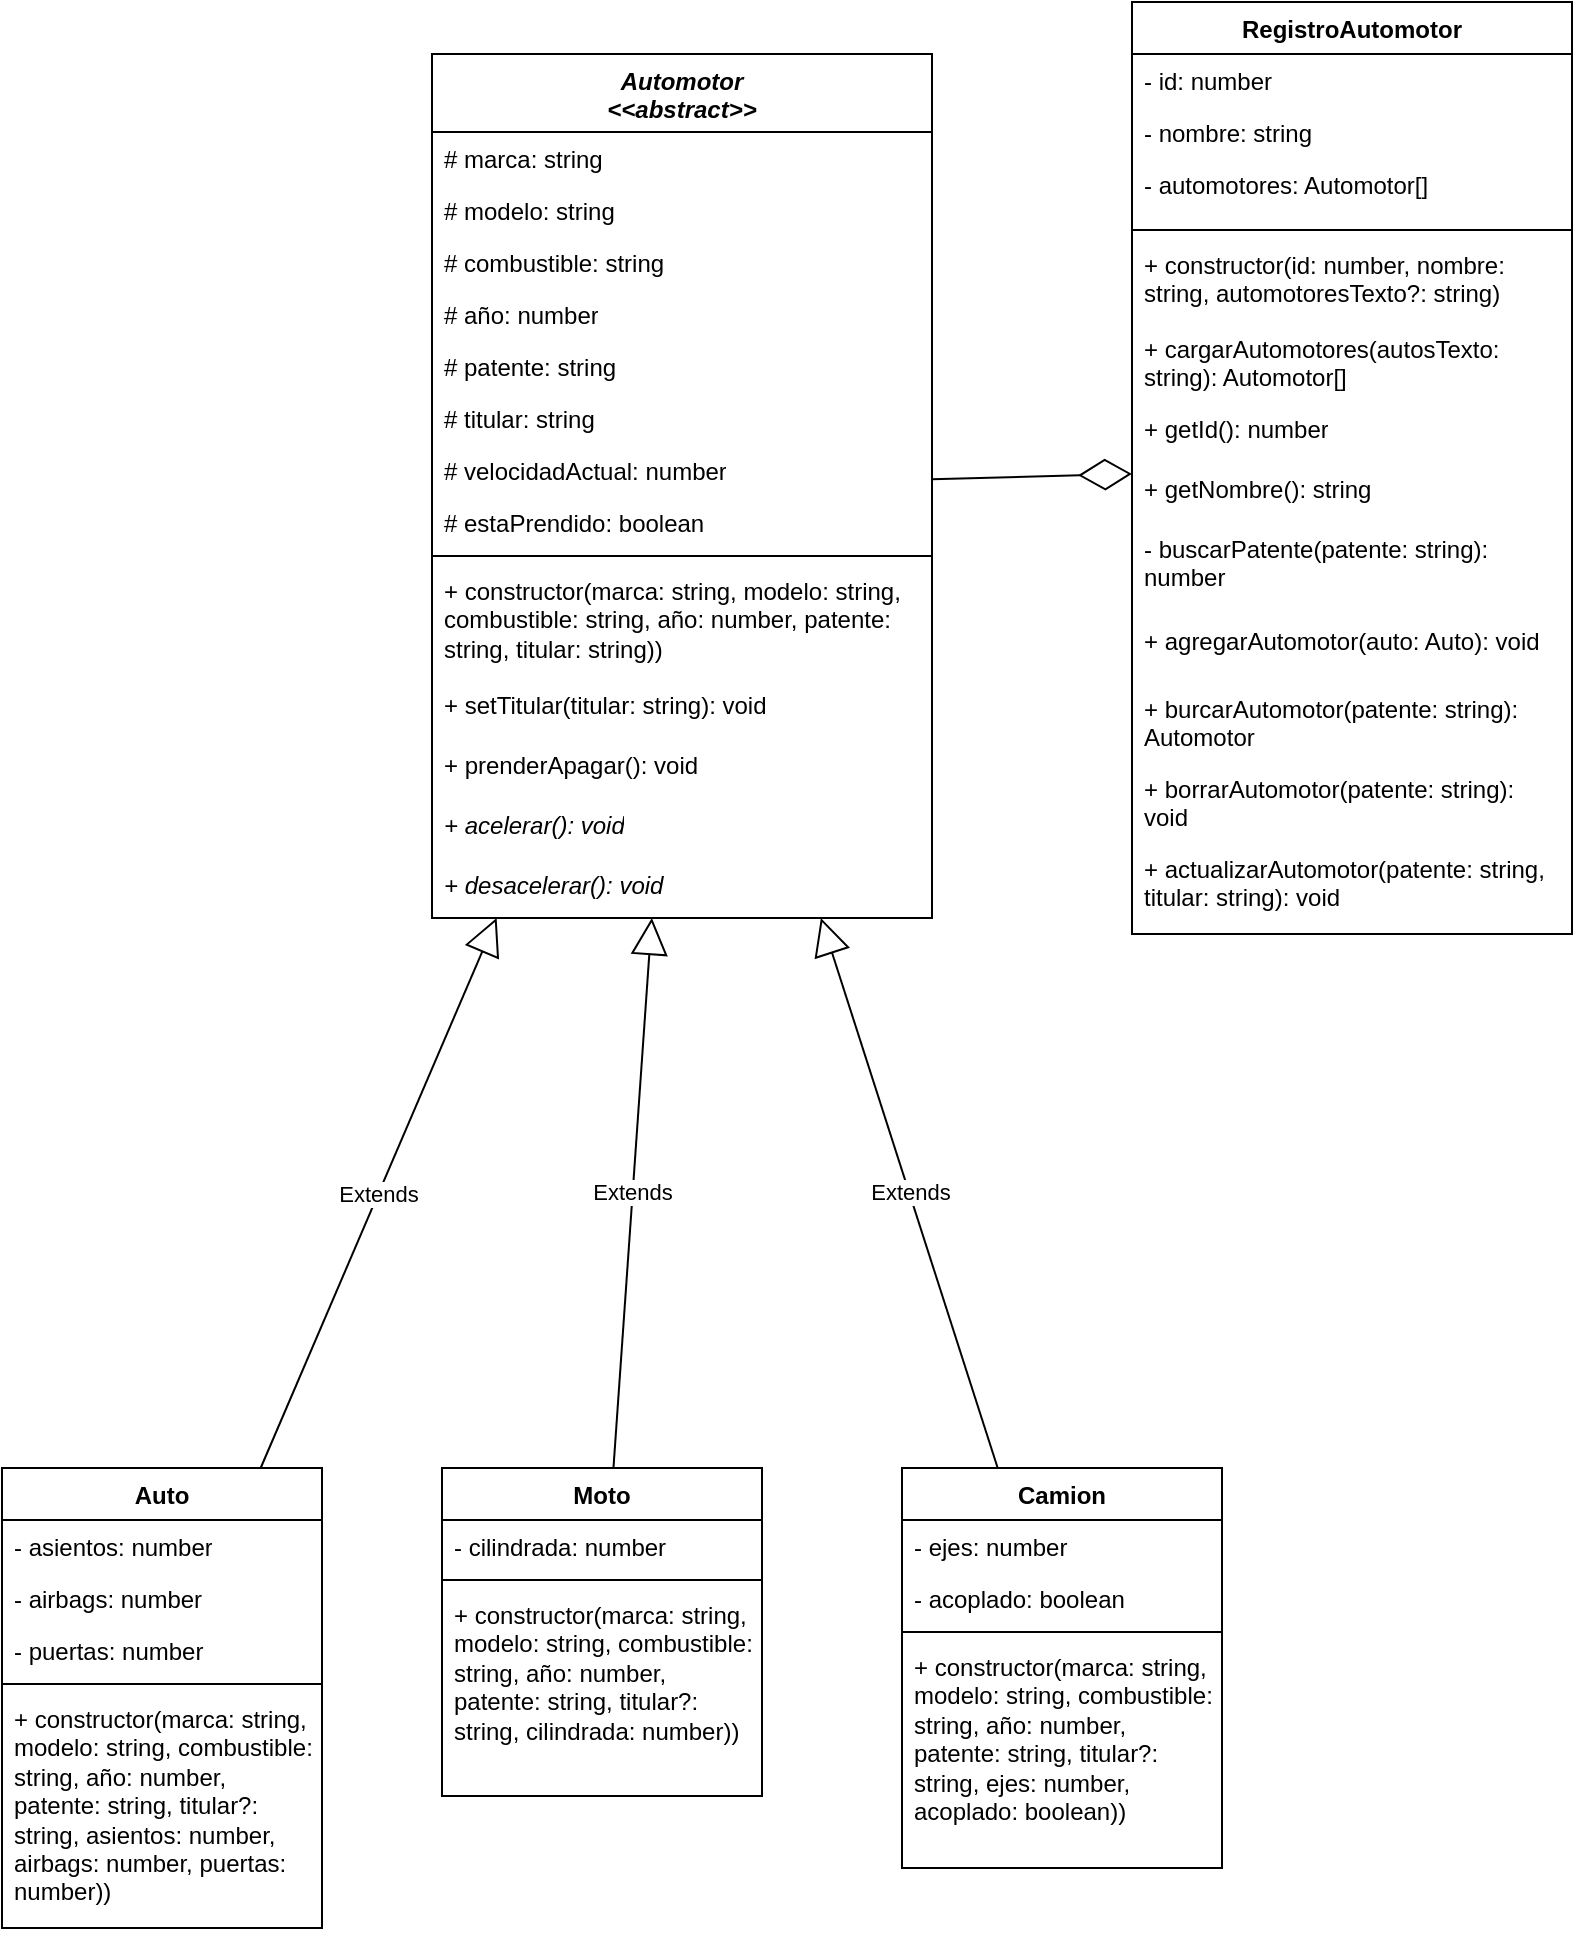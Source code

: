 <mxfile version="11.1.1" type="device"><diagram id="yoMpDMCcUmjJN4zVUWrQ" name="Page-1"><mxGraphModel dx="638" dy="645" grid="1" gridSize="10" guides="1" tooltips="1" connect="1" arrows="1" fold="1" page="1" pageScale="1" pageWidth="827" pageHeight="1169" math="0" shadow="0"><root><mxCell id="0"/><mxCell id="1" parent="0"/><mxCell id="R3fQeO5sOxD5xzXBB9im-1" value="Auto" style="swimlane;fontStyle=1;align=center;verticalAlign=top;childLayout=stackLayout;horizontal=1;startSize=26;horizontalStack=0;resizeParent=1;resizeParentMax=0;resizeLast=0;collapsible=1;marginBottom=0;whiteSpace=wrap;" parent="1" vertex="1"><mxGeometry x="15" y="750" width="160" height="230" as="geometry"/></mxCell><mxCell id="R3fQeO5sOxD5xzXBB9im-2" value="- asientos: number" style="text;strokeColor=none;fillColor=none;align=left;verticalAlign=top;spacingLeft=4;spacingRight=4;overflow=hidden;rotatable=0;points=[[0,0.5],[1,0.5]];portConstraint=eastwest;whiteSpace=wrap;" parent="R3fQeO5sOxD5xzXBB9im-1" vertex="1"><mxGeometry y="26" width="160" height="26" as="geometry"/></mxCell><mxCell id="R3fQeO5sOxD5xzXBB9im-41" value="- airbags: number" style="text;strokeColor=none;fillColor=none;align=left;verticalAlign=top;spacingLeft=4;spacingRight=4;overflow=hidden;rotatable=0;points=[[0,0.5],[1,0.5]];portConstraint=eastwest;whiteSpace=wrap;" parent="R3fQeO5sOxD5xzXBB9im-1" vertex="1"><mxGeometry y="52" width="160" height="26" as="geometry"/></mxCell><mxCell id="R3fQeO5sOxD5xzXBB9im-15" value="- puertas: number" style="text;strokeColor=none;fillColor=none;align=left;verticalAlign=top;spacingLeft=4;spacingRight=4;overflow=hidden;rotatable=0;points=[[0,0.5],[1,0.5]];portConstraint=eastwest;whiteSpace=wrap;" parent="R3fQeO5sOxD5xzXBB9im-1" vertex="1"><mxGeometry y="78" width="160" height="26" as="geometry"/></mxCell><mxCell id="R3fQeO5sOxD5xzXBB9im-3" value="" style="line;strokeWidth=1;fillColor=none;align=left;verticalAlign=middle;spacingTop=-1;spacingLeft=3;spacingRight=3;rotatable=0;labelPosition=right;points=[];portConstraint=eastwest;whiteSpace=wrap;" parent="R3fQeO5sOxD5xzXBB9im-1" vertex="1"><mxGeometry y="104" width="160" height="8" as="geometry"/></mxCell><mxCell id="R3fQeO5sOxD5xzXBB9im-17" value="+ constructor(marca: string, modelo: string, combustible: string, año: number, patente: string, titular?: string, asientos: number, airbags: number, puertas: number))" style="text;strokeColor=none;fillColor=none;align=left;verticalAlign=top;spacingLeft=4;spacingRight=4;overflow=hidden;rotatable=0;points=[[0,0.5],[1,0.5]];portConstraint=eastwest;whiteSpace=wrap;" parent="R3fQeO5sOxD5xzXBB9im-1" vertex="1"><mxGeometry y="112" width="160" height="118" as="geometry"/></mxCell><mxCell id="R3fQeO5sOxD5xzXBB9im-18" value="Moto" style="swimlane;fontStyle=1;align=center;verticalAlign=top;childLayout=stackLayout;horizontal=1;startSize=26;horizontalStack=0;resizeParent=1;resizeParentMax=0;resizeLast=0;collapsible=1;marginBottom=0;whiteSpace=wrap;" parent="1" vertex="1"><mxGeometry x="235" y="750" width="160" height="164" as="geometry"/></mxCell><mxCell id="R3fQeO5sOxD5xzXBB9im-19" value="- cilindrada: number" style="text;strokeColor=none;fillColor=none;align=left;verticalAlign=top;spacingLeft=4;spacingRight=4;overflow=hidden;rotatable=0;points=[[0,0.5],[1,0.5]];portConstraint=eastwest;whiteSpace=wrap;" parent="R3fQeO5sOxD5xzXBB9im-18" vertex="1"><mxGeometry y="26" width="160" height="26" as="geometry"/></mxCell><mxCell id="R3fQeO5sOxD5xzXBB9im-21" value="" style="line;strokeWidth=1;fillColor=none;align=left;verticalAlign=middle;spacingTop=-1;spacingLeft=3;spacingRight=3;rotatable=0;labelPosition=right;points=[];portConstraint=eastwest;whiteSpace=wrap;" parent="R3fQeO5sOxD5xzXBB9im-18" vertex="1"><mxGeometry y="52" width="160" height="8" as="geometry"/></mxCell><mxCell id="R3fQeO5sOxD5xzXBB9im-22" value="+ constructor(marca: string, modelo: string, combustible: string, año: number, patente: string, titular?: string, cilindrada: number))" style="text;strokeColor=none;fillColor=none;align=left;verticalAlign=top;spacingLeft=4;spacingRight=4;overflow=hidden;rotatable=0;points=[[0,0.5],[1,0.5]];portConstraint=eastwest;whiteSpace=wrap;" parent="R3fQeO5sOxD5xzXBB9im-18" vertex="1"><mxGeometry y="60" width="160" height="104" as="geometry"/></mxCell><mxCell id="R3fQeO5sOxD5xzXBB9im-25" value="Camion" style="swimlane;fontStyle=1;align=center;verticalAlign=top;childLayout=stackLayout;horizontal=1;startSize=26;horizontalStack=0;resizeParent=1;resizeParentMax=0;resizeLast=0;collapsible=1;marginBottom=0;whiteSpace=wrap;" parent="1" vertex="1"><mxGeometry x="465" y="750" width="160" height="200" as="geometry"/></mxCell><mxCell id="R3fQeO5sOxD5xzXBB9im-26" value="- ejes: number" style="text;strokeColor=none;fillColor=none;align=left;verticalAlign=top;spacingLeft=4;spacingRight=4;overflow=hidden;rotatable=0;points=[[0,0.5],[1,0.5]];portConstraint=eastwest;whiteSpace=wrap;" parent="R3fQeO5sOxD5xzXBB9im-25" vertex="1"><mxGeometry y="26" width="160" height="26" as="geometry"/></mxCell><mxCell id="R3fQeO5sOxD5xzXBB9im-31" value="- acoplado: boolean" style="text;strokeColor=none;fillColor=none;align=left;verticalAlign=top;spacingLeft=4;spacingRight=4;overflow=hidden;rotatable=0;points=[[0,0.5],[1,0.5]];portConstraint=eastwest;whiteSpace=wrap;" parent="R3fQeO5sOxD5xzXBB9im-25" vertex="1"><mxGeometry y="52" width="160" height="26" as="geometry"/></mxCell><mxCell id="R3fQeO5sOxD5xzXBB9im-27" value="" style="line;strokeWidth=1;fillColor=none;align=left;verticalAlign=middle;spacingTop=-1;spacingLeft=3;spacingRight=3;rotatable=0;labelPosition=right;points=[];portConstraint=eastwest;whiteSpace=wrap;" parent="R3fQeO5sOxD5xzXBB9im-25" vertex="1"><mxGeometry y="78" width="160" height="8" as="geometry"/></mxCell><mxCell id="R3fQeO5sOxD5xzXBB9im-28" value="+ constructor(marca: string, modelo: string, combustible: string, año: number, patente: string, titular?: string, ejes: number, acoplado: boolean))" style="text;strokeColor=none;fillColor=none;align=left;verticalAlign=top;spacingLeft=4;spacingRight=4;overflow=hidden;rotatable=0;points=[[0,0.5],[1,0.5]];portConstraint=eastwest;whiteSpace=wrap;" parent="R3fQeO5sOxD5xzXBB9im-25" vertex="1"><mxGeometry y="86" width="160" height="114" as="geometry"/></mxCell><mxCell id="R3fQeO5sOxD5xzXBB9im-5" value="Automotor&#10;&lt;&lt;abstract&gt;&gt;" style="swimlane;fontStyle=3;align=center;verticalAlign=top;childLayout=stackLayout;horizontal=1;startSize=39;horizontalStack=0;resizeParent=1;resizeParentMax=0;resizeLast=0;collapsible=1;marginBottom=0;whiteSpace=wrap;" parent="1" vertex="1"><mxGeometry x="230" y="43" width="250" height="432" as="geometry"/></mxCell><mxCell id="R3fQeO5sOxD5xzXBB9im-6" value="# marca: string" style="text;strokeColor=none;fillColor=none;align=left;verticalAlign=top;spacingLeft=4;spacingRight=4;overflow=hidden;rotatable=0;points=[[0,0.5],[1,0.5]];portConstraint=eastwest;whiteSpace=wrap;" parent="R3fQeO5sOxD5xzXBB9im-5" vertex="1"><mxGeometry y="39" width="250" height="26" as="geometry"/></mxCell><mxCell id="R3fQeO5sOxD5xzXBB9im-9" value="# modelo: string" style="text;strokeColor=none;fillColor=none;align=left;verticalAlign=top;spacingLeft=4;spacingRight=4;overflow=hidden;rotatable=0;points=[[0,0.5],[1,0.5]];portConstraint=eastwest;whiteSpace=wrap;" parent="R3fQeO5sOxD5xzXBB9im-5" vertex="1"><mxGeometry y="65" width="250" height="26" as="geometry"/></mxCell><mxCell id="R3fQeO5sOxD5xzXBB9im-10" value="# combustible: string" style="text;strokeColor=none;fillColor=none;align=left;verticalAlign=top;spacingLeft=4;spacingRight=4;overflow=hidden;rotatable=0;points=[[0,0.5],[1,0.5]];portConstraint=eastwest;whiteSpace=wrap;" parent="R3fQeO5sOxD5xzXBB9im-5" vertex="1"><mxGeometry y="91" width="250" height="26" as="geometry"/></mxCell><mxCell id="R3fQeO5sOxD5xzXBB9im-11" value="# año: number" style="text;strokeColor=none;fillColor=none;align=left;verticalAlign=top;spacingLeft=4;spacingRight=4;overflow=hidden;rotatable=0;points=[[0,0.5],[1,0.5]];portConstraint=eastwest;whiteSpace=wrap;" parent="R3fQeO5sOxD5xzXBB9im-5" vertex="1"><mxGeometry y="117" width="250" height="26" as="geometry"/></mxCell><mxCell id="R3fQeO5sOxD5xzXBB9im-12" value="# patente: string" style="text;strokeColor=none;fillColor=none;align=left;verticalAlign=top;spacingLeft=4;spacingRight=4;overflow=hidden;rotatable=0;points=[[0,0.5],[1,0.5]];portConstraint=eastwest;whiteSpace=wrap;" parent="R3fQeO5sOxD5xzXBB9im-5" vertex="1"><mxGeometry y="143" width="250" height="26" as="geometry"/></mxCell><mxCell id="R3fQeO5sOxD5xzXBB9im-49" value="# titular: string" style="text;strokeColor=none;fillColor=none;align=left;verticalAlign=top;spacingLeft=4;spacingRight=4;overflow=hidden;rotatable=0;points=[[0,0.5],[1,0.5]];portConstraint=eastwest;whiteSpace=wrap;" parent="R3fQeO5sOxD5xzXBB9im-5" vertex="1"><mxGeometry y="169" width="250" height="26" as="geometry"/></mxCell><mxCell id="snzqHpnYf6gnqIX58C7V-4" value="# velocidadActual: number" style="text;strokeColor=none;fillColor=none;align=left;verticalAlign=top;spacingLeft=4;spacingRight=4;overflow=hidden;rotatable=0;points=[[0,0.5],[1,0.5]];portConstraint=eastwest;whiteSpace=wrap;" vertex="1" parent="R3fQeO5sOxD5xzXBB9im-5"><mxGeometry y="195" width="250" height="26" as="geometry"/></mxCell><mxCell id="R3fQeO5sOxD5xzXBB9im-13" value="# estaPrendido: boolean" style="text;strokeColor=none;fillColor=none;align=left;verticalAlign=top;spacingLeft=4;spacingRight=4;overflow=hidden;rotatable=0;points=[[0,0.5],[1,0.5]];portConstraint=eastwest;whiteSpace=wrap;" parent="R3fQeO5sOxD5xzXBB9im-5" vertex="1"><mxGeometry y="221" width="250" height="26" as="geometry"/></mxCell><mxCell id="R3fQeO5sOxD5xzXBB9im-7" value="" style="line;strokeWidth=1;fillColor=none;align=left;verticalAlign=middle;spacingTop=-1;spacingLeft=3;spacingRight=3;rotatable=0;labelPosition=right;points=[];portConstraint=eastwest;whiteSpace=wrap;" parent="R3fQeO5sOxD5xzXBB9im-5" vertex="1"><mxGeometry y="247" width="250" height="8" as="geometry"/></mxCell><mxCell id="R3fQeO5sOxD5xzXBB9im-8" value="+ constructor(marca: string, modelo: string, combustible: string, año: number, patente: string, titular: string))" style="text;strokeColor=none;fillColor=none;align=left;verticalAlign=top;spacingLeft=4;spacingRight=4;overflow=hidden;rotatable=0;points=[[0,0.5],[1,0.5]];portConstraint=eastwest;whiteSpace=wrap;" parent="R3fQeO5sOxD5xzXBB9im-5" vertex="1"><mxGeometry y="255" width="250" height="57" as="geometry"/></mxCell><mxCell id="R3fQeO5sOxD5xzXBB9im-14" value="+ setTitular(titular: string): void" style="text;strokeColor=none;fillColor=none;align=left;verticalAlign=top;spacingLeft=4;spacingRight=4;overflow=hidden;rotatable=0;points=[[0,0.5],[1,0.5]];portConstraint=eastwest;whiteSpace=wrap;" parent="R3fQeO5sOxD5xzXBB9im-5" vertex="1"><mxGeometry y="312" width="250" height="30" as="geometry"/></mxCell><mxCell id="snzqHpnYf6gnqIX58C7V-2" value="+ prenderApagar(): void" style="text;strokeColor=none;fillColor=none;align=left;verticalAlign=top;spacingLeft=4;spacingRight=4;overflow=hidden;rotatable=0;points=[[0,0.5],[1,0.5]];portConstraint=eastwest;whiteSpace=wrap;fontStyle=0" vertex="1" parent="R3fQeO5sOxD5xzXBB9im-5"><mxGeometry y="342" width="250" height="30" as="geometry"/></mxCell><mxCell id="snzqHpnYf6gnqIX58C7V-6" value="+ acelerar(): void" style="text;strokeColor=none;fillColor=none;align=left;verticalAlign=top;spacingLeft=4;spacingRight=4;overflow=hidden;rotatable=0;points=[[0,0.5],[1,0.5]];portConstraint=eastwest;whiteSpace=wrap;fontStyle=2" vertex="1" parent="R3fQeO5sOxD5xzXBB9im-5"><mxGeometry y="372" width="250" height="30" as="geometry"/></mxCell><mxCell id="snzqHpnYf6gnqIX58C7V-5" value="+ desacelerar(): void" style="text;strokeColor=none;fillColor=none;align=left;verticalAlign=top;spacingLeft=4;spacingRight=4;overflow=hidden;rotatable=0;points=[[0,0.5],[1,0.5]];portConstraint=eastwest;whiteSpace=wrap;fontStyle=2" vertex="1" parent="R3fQeO5sOxD5xzXBB9im-5"><mxGeometry y="402" width="250" height="30" as="geometry"/></mxCell><mxCell id="R3fQeO5sOxD5xzXBB9im-16" value="Extends" style="endArrow=block;endSize=16;endFill=0;html=1;" parent="1" source="R3fQeO5sOxD5xzXBB9im-1" target="R3fQeO5sOxD5xzXBB9im-5" edge="1"><mxGeometry width="160" relative="1" as="geometry"><mxPoint x="20" y="530" as="sourcePoint"/><mxPoint x="180" y="530" as="targetPoint"/></mxGeometry></mxCell><mxCell id="R3fQeO5sOxD5xzXBB9im-24" value="Extends" style="endArrow=block;endSize=16;endFill=0;html=1;" parent="1" source="R3fQeO5sOxD5xzXBB9im-18" target="R3fQeO5sOxD5xzXBB9im-5" edge="1"><mxGeometry width="160" relative="1" as="geometry"><mxPoint x="149.054" y="485" as="sourcePoint"/><mxPoint x="240" y="338.696" as="targetPoint"/></mxGeometry></mxCell><mxCell id="R3fQeO5sOxD5xzXBB9im-30" value="Extends" style="endArrow=block;endSize=16;endFill=0;html=1;" parent="1" source="R3fQeO5sOxD5xzXBB9im-25" target="R3fQeO5sOxD5xzXBB9im-5" edge="1"><mxGeometry width="160" relative="1" as="geometry"><mxPoint x="327.703" y="485" as="sourcePoint"/><mxPoint x="324.398" y="367" as="targetPoint"/></mxGeometry></mxCell><mxCell id="R3fQeO5sOxD5xzXBB9im-36" value="RegistroAutomotor" style="swimlane;fontStyle=1;align=center;verticalAlign=top;childLayout=stackLayout;horizontal=1;startSize=26;horizontalStack=0;resizeParent=1;resizeParentMax=0;resizeLast=0;collapsible=1;marginBottom=0;whiteSpace=wrap;" parent="1" vertex="1"><mxGeometry x="580" y="17" width="220" height="466" as="geometry"/></mxCell><mxCell id="R3fQeO5sOxD5xzXBB9im-33" value="- id: number" style="text;strokeColor=none;fillColor=none;align=left;verticalAlign=top;spacingLeft=4;spacingRight=4;overflow=hidden;rotatable=0;points=[[0,0.5],[1,0.5]];portConstraint=eastwest;whiteSpace=wrap;" parent="R3fQeO5sOxD5xzXBB9im-36" vertex="1"><mxGeometry y="26" width="220" height="26" as="geometry"/></mxCell><mxCell id="R3fQeO5sOxD5xzXBB9im-37" value="- nombre: string" style="text;strokeColor=none;fillColor=none;align=left;verticalAlign=top;spacingLeft=4;spacingRight=4;overflow=hidden;rotatable=0;points=[[0,0.5],[1,0.5]];portConstraint=eastwest;whiteSpace=wrap;" parent="R3fQeO5sOxD5xzXBB9im-36" vertex="1"><mxGeometry y="52" width="220" height="26" as="geometry"/></mxCell><mxCell id="R3fQeO5sOxD5xzXBB9im-40" value="- automotores: Automotor[]" style="text;strokeColor=none;fillColor=none;align=left;verticalAlign=top;spacingLeft=4;spacingRight=4;overflow=hidden;rotatable=0;points=[[0,0.5],[1,0.5]];portConstraint=eastwest;whiteSpace=wrap;" parent="R3fQeO5sOxD5xzXBB9im-36" vertex="1"><mxGeometry y="78" width="220" height="32" as="geometry"/></mxCell><mxCell id="R3fQeO5sOxD5xzXBB9im-38" value="" style="line;strokeWidth=1;fillColor=none;align=left;verticalAlign=middle;spacingTop=-1;spacingLeft=3;spacingRight=3;rotatable=0;labelPosition=right;points=[];portConstraint=eastwest;whiteSpace=wrap;" parent="R3fQeO5sOxD5xzXBB9im-36" vertex="1"><mxGeometry y="110" width="220" height="8" as="geometry"/></mxCell><mxCell id="R3fQeO5sOxD5xzXBB9im-39" value="+ constructor(id: number, nombre: string, automotoresTexto?: string)" style="text;strokeColor=none;fillColor=none;align=left;verticalAlign=top;spacingLeft=4;spacingRight=4;overflow=hidden;rotatable=0;points=[[0,0.5],[1,0.5]];portConstraint=eastwest;whiteSpace=wrap;" parent="R3fQeO5sOxD5xzXBB9im-36" vertex="1"><mxGeometry y="118" width="220" height="42" as="geometry"/></mxCell><mxCell id="R3fQeO5sOxD5xzXBB9im-43" value="+ cargarAutomotores(autosTexto: string): Automotor[]" style="text;strokeColor=none;fillColor=none;align=left;verticalAlign=top;spacingLeft=4;spacingRight=4;overflow=hidden;rotatable=0;points=[[0,0.5],[1,0.5]];portConstraint=eastwest;whiteSpace=wrap;" parent="R3fQeO5sOxD5xzXBB9im-36" vertex="1"><mxGeometry y="160" width="220" height="40" as="geometry"/></mxCell><mxCell id="snzqHpnYf6gnqIX58C7V-7" value="+ getId(): number" style="text;strokeColor=none;fillColor=none;align=left;verticalAlign=top;spacingLeft=4;spacingRight=4;overflow=hidden;rotatable=0;points=[[0,0.5],[1,0.5]];portConstraint=eastwest;whiteSpace=wrap;" vertex="1" parent="R3fQeO5sOxD5xzXBB9im-36"><mxGeometry y="200" width="220" height="30" as="geometry"/></mxCell><mxCell id="snzqHpnYf6gnqIX58C7V-8" value="+ getNombre(): string" style="text;strokeColor=none;fillColor=none;align=left;verticalAlign=top;spacingLeft=4;spacingRight=4;overflow=hidden;rotatable=0;points=[[0,0.5],[1,0.5]];portConstraint=eastwest;whiteSpace=wrap;" vertex="1" parent="R3fQeO5sOxD5xzXBB9im-36"><mxGeometry y="230" width="220" height="30" as="geometry"/></mxCell><mxCell id="R3fQeO5sOxD5xzXBB9im-44" value="- buscarPatente(patente: string): number" style="text;strokeColor=none;fillColor=none;align=left;verticalAlign=top;spacingLeft=4;spacingRight=4;overflow=hidden;rotatable=0;points=[[0,0.5],[1,0.5]];portConstraint=eastwest;whiteSpace=wrap;" parent="R3fQeO5sOxD5xzXBB9im-36" vertex="1"><mxGeometry y="260" width="220" height="46" as="geometry"/></mxCell><mxCell id="R3fQeO5sOxD5xzXBB9im-45" value="+ agregarAutomotor(auto: Auto): void" style="text;strokeColor=none;fillColor=none;align=left;verticalAlign=top;spacingLeft=4;spacingRight=4;overflow=hidden;rotatable=0;points=[[0,0.5],[1,0.5]];portConstraint=eastwest;whiteSpace=wrap;" parent="R3fQeO5sOxD5xzXBB9im-36" vertex="1"><mxGeometry y="306" width="220" height="34" as="geometry"/></mxCell><mxCell id="R3fQeO5sOxD5xzXBB9im-46" value="+ burcarAutomotor(patente: string): Automotor" style="text;strokeColor=none;fillColor=none;align=left;verticalAlign=top;spacingLeft=4;spacingRight=4;overflow=hidden;rotatable=0;points=[[0,0.5],[1,0.5]];portConstraint=eastwest;whiteSpace=wrap;" parent="R3fQeO5sOxD5xzXBB9im-36" vertex="1"><mxGeometry y="340" width="220" height="40" as="geometry"/></mxCell><mxCell id="R3fQeO5sOxD5xzXBB9im-47" value="+ borrarAutomotor(patente: string): void" style="text;strokeColor=none;fillColor=none;align=left;verticalAlign=top;spacingLeft=4;spacingRight=4;overflow=hidden;rotatable=0;points=[[0,0.5],[1,0.5]];portConstraint=eastwest;whiteSpace=wrap;" parent="R3fQeO5sOxD5xzXBB9im-36" vertex="1"><mxGeometry y="380" width="220" height="40" as="geometry"/></mxCell><mxCell id="R3fQeO5sOxD5xzXBB9im-48" value="+ actualizarAutomotor(patente: string, titular: string): void" style="text;strokeColor=none;fillColor=none;align=left;verticalAlign=top;spacingLeft=4;spacingRight=4;overflow=hidden;rotatable=0;points=[[0,0.5],[1,0.5]];portConstraint=eastwest;whiteSpace=wrap;" parent="R3fQeO5sOxD5xzXBB9im-36" vertex="1"><mxGeometry y="420" width="220" height="46" as="geometry"/></mxCell><mxCell id="R3fQeO5sOxD5xzXBB9im-42" value="" style="endArrow=diamondThin;endFill=0;endSize=24;html=1;" parent="1" source="R3fQeO5sOxD5xzXBB9im-5" target="R3fQeO5sOxD5xzXBB9im-36" edge="1"><mxGeometry width="160" relative="1" as="geometry"><mxPoint x="80" y="730" as="sourcePoint"/><mxPoint x="240" y="730" as="targetPoint"/></mxGeometry></mxCell></root></mxGraphModel></diagram></mxfile>